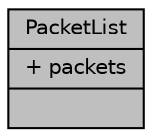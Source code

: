 digraph "PacketList"
{
  edge [fontname="Helvetica",fontsize="10",labelfontname="Helvetica",labelfontsize="10"];
  node [fontname="Helvetica",fontsize="10",shape=record];
  Node1 [label="{PacketList\n|+ packets\l|}",height=0.2,width=0.4,color="black", fillcolor="grey75", style="filled", fontcolor="black"];
}
